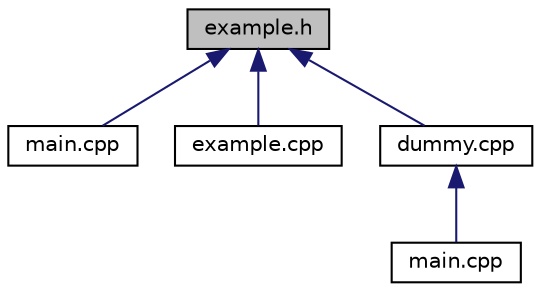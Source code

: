 digraph "example.h"
{
 // LATEX_PDF_SIZE
  edge [fontname="Helvetica",fontsize="10",labelfontname="Helvetica",labelfontsize="10"];
  node [fontname="Helvetica",fontsize="10",shape=record];
  Node1 [label="example.h",height=0.2,width=0.4,color="black", fillcolor="grey75", style="filled", fontcolor="black",tooltip=" "];
  Node1 -> Node2 [dir="back",color="midnightblue",fontsize="10",style="solid",fontname="Helvetica"];
  Node2 [label="main.cpp",height=0.2,width=0.4,color="black", fillcolor="white", style="filled",URL="$app_2main_8cpp.html",tooltip="Definicja funkcji main programu i funkcji wyświetlania menu."];
  Node1 -> Node3 [dir="back",color="midnightblue",fontsize="10",style="solid",fontname="Helvetica"];
  Node3 [label="example.cpp",height=0.2,width=0.4,color="black", fillcolor="white", style="filled",URL="$example_8cpp.html",tooltip=" "];
  Node1 -> Node4 [dir="back",color="midnightblue",fontsize="10",style="solid",fontname="Helvetica"];
  Node4 [label="dummy.cpp",height=0.2,width=0.4,color="black", fillcolor="white", style="filled",URL="$dummy_8cpp.html",tooltip=" "];
  Node4 -> Node5 [dir="back",color="midnightblue",fontsize="10",style="solid",fontname="Helvetica"];
  Node5 [label="main.cpp",height=0.2,width=0.4,color="black", fillcolor="white", style="filled",URL="$tests_2main_8cpp.html",tooltip=" "];
}
